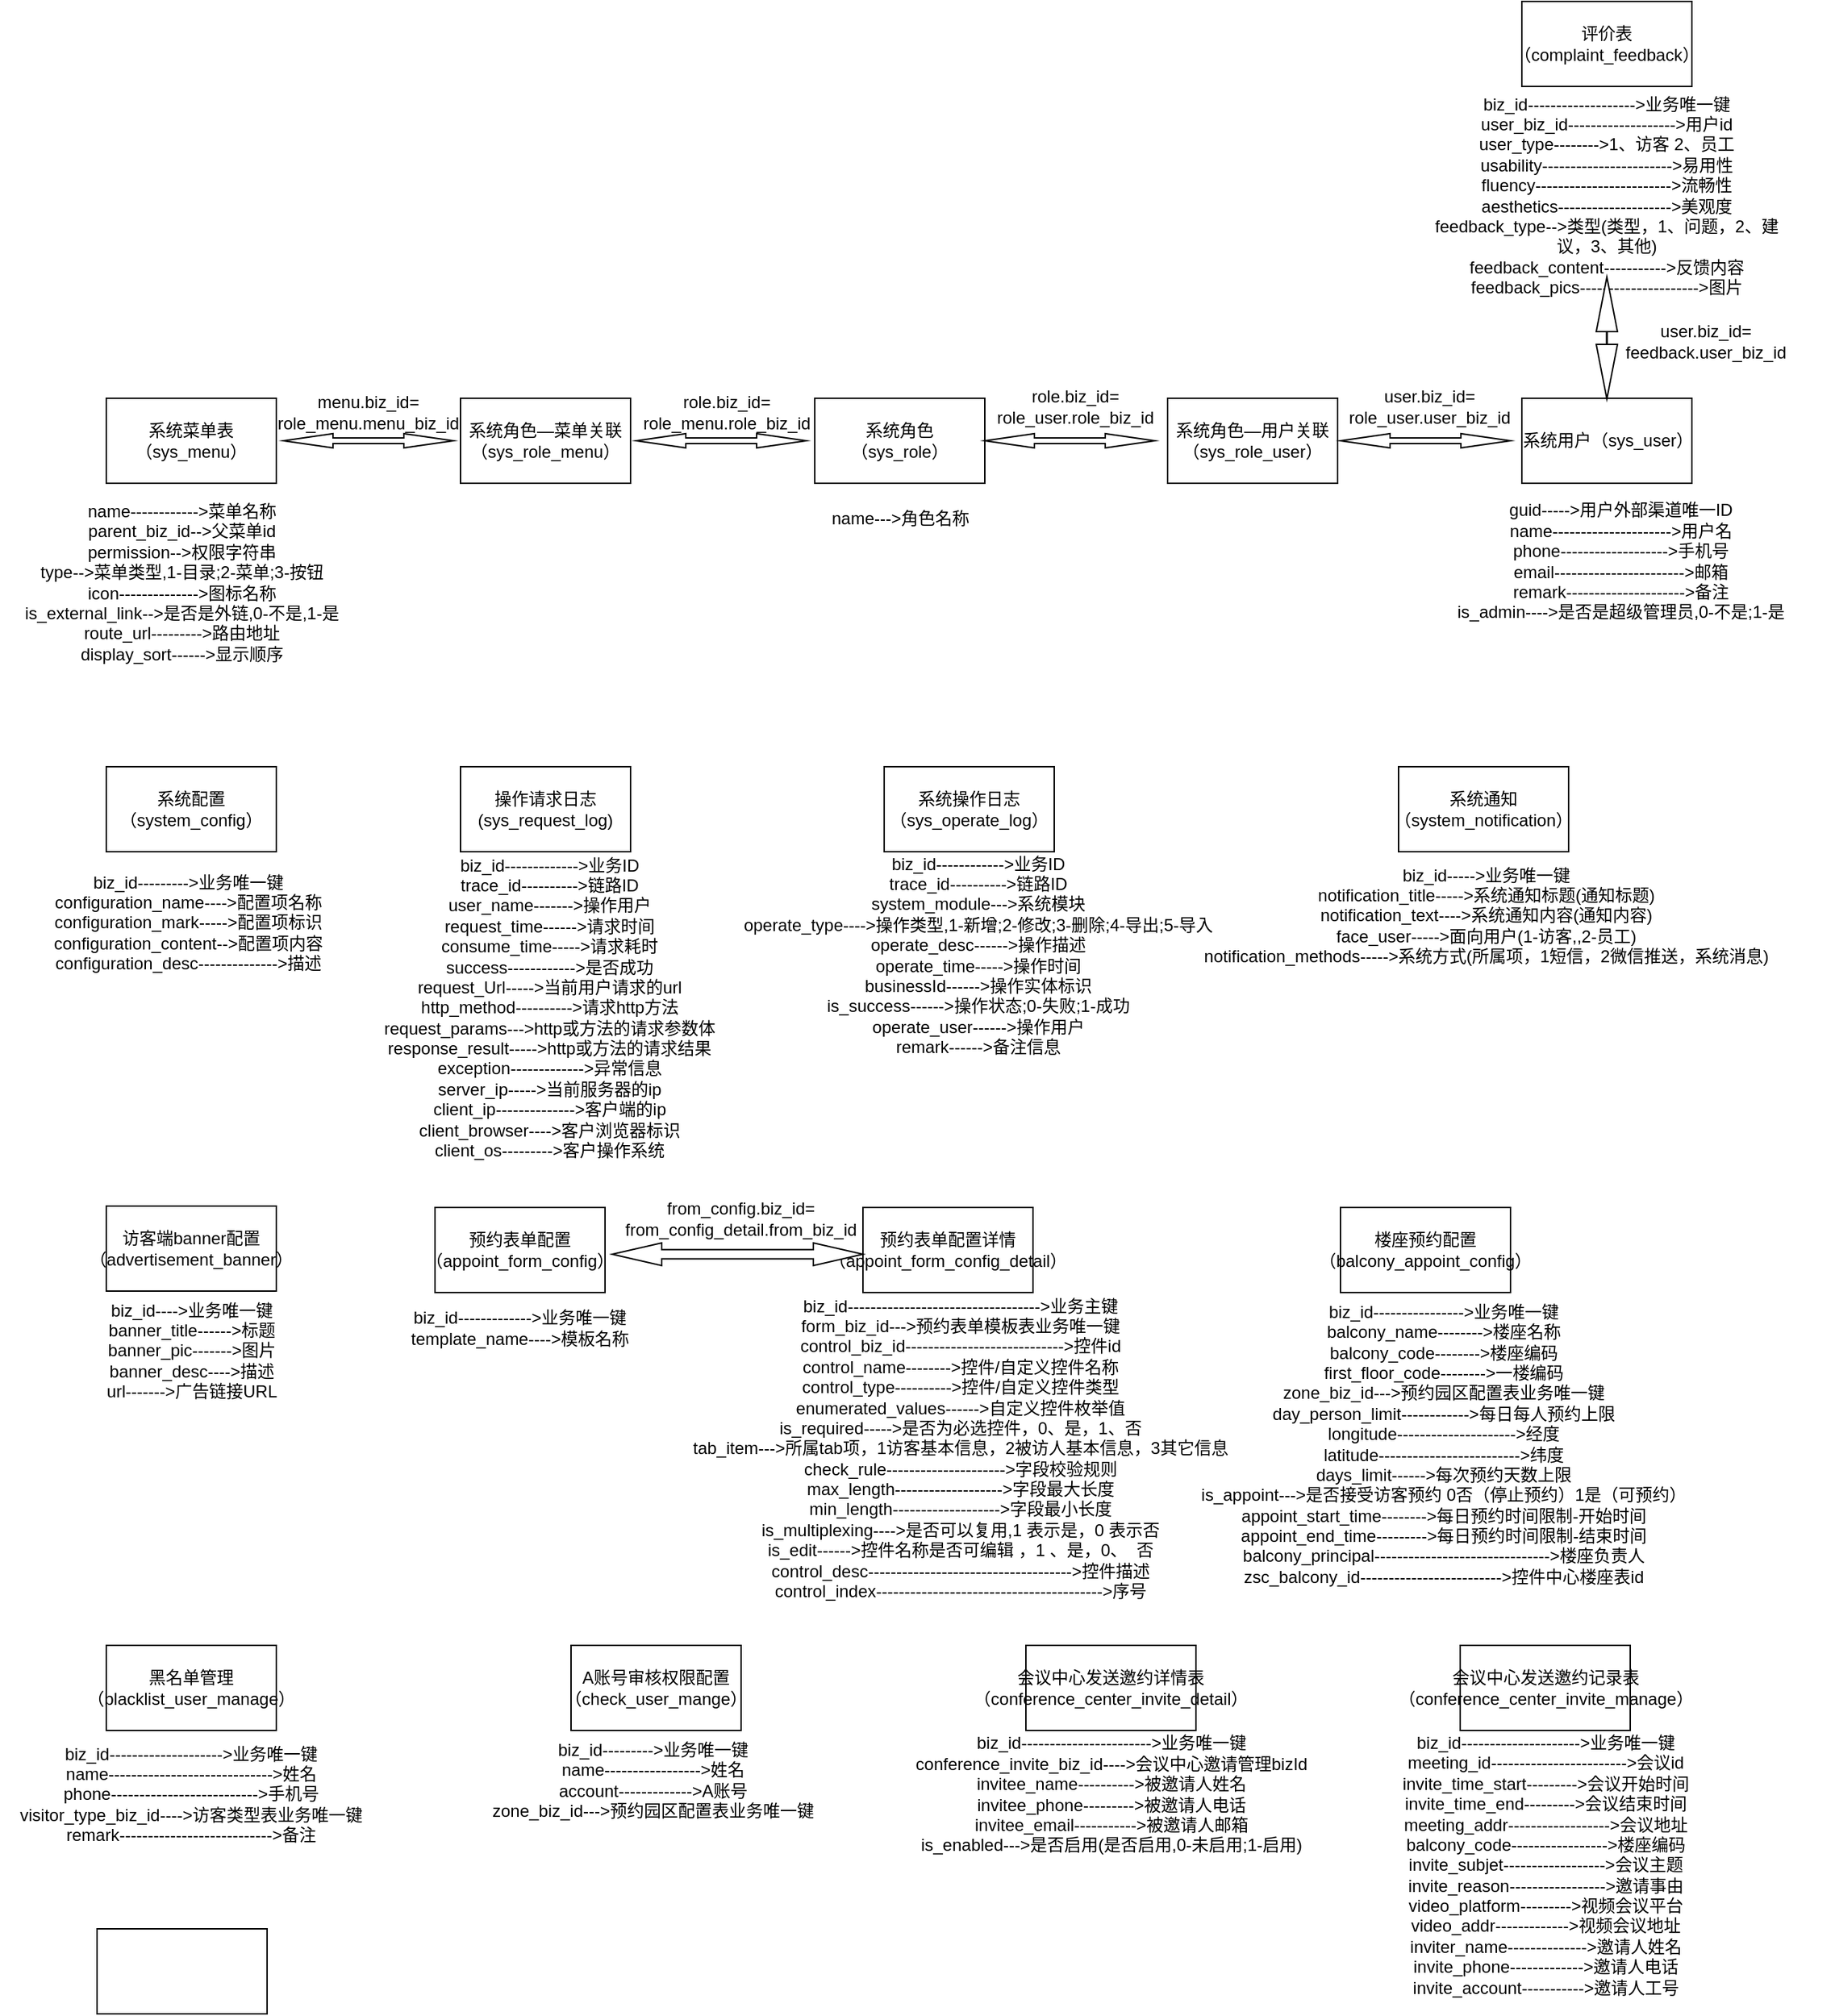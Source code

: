 <mxfile version="21.2.1" type="github">
  <diagram name="第 1 页" id="S5CsdBfcWxi_x1L4hnpd">
    <mxGraphModel dx="1621" dy="1020" grid="1" gridSize="10" guides="1" tooltips="1" connect="1" arrows="1" fold="1" page="0" pageScale="1" pageWidth="827" pageHeight="1169" math="0" shadow="0">
      <root>
        <mxCell id="0" />
        <mxCell id="1" parent="0" />
        <mxCell id="8aJ3rFpo03X7Fq3H-rf9-1" value="系统菜单表&lt;br&gt;（sys_menu）" style="rounded=0;whiteSpace=wrap;html=1;" vertex="1" parent="1">
          <mxGeometry x="-69" y="70" width="120" height="60" as="geometry" />
        </mxCell>
        <mxCell id="8aJ3rFpo03X7Fq3H-rf9-2" value="系统操作日志&lt;br&gt;（sys_operate_log）" style="rounded=0;whiteSpace=wrap;html=1;" vertex="1" parent="1">
          <mxGeometry x="480" y="330" width="120" height="60" as="geometry" />
        </mxCell>
        <mxCell id="8aJ3rFpo03X7Fq3H-rf9-3" value="操作请求日志(sys_request_log)" style="rounded=0;whiteSpace=wrap;html=1;" vertex="1" parent="1">
          <mxGeometry x="181" y="330" width="120" height="60" as="geometry" />
        </mxCell>
        <mxCell id="8aJ3rFpo03X7Fq3H-rf9-4" value="系统角色&lt;br&gt;（sys_role）" style="rounded=0;whiteSpace=wrap;html=1;" vertex="1" parent="1">
          <mxGeometry x="431" y="70" width="120" height="60" as="geometry" />
        </mxCell>
        <mxCell id="8aJ3rFpo03X7Fq3H-rf9-5" value="系统角色—菜单关联&lt;br&gt;（sys_role_menu）" style="rounded=0;whiteSpace=wrap;html=1;" vertex="1" parent="1">
          <mxGeometry x="181" y="70" width="120" height="60" as="geometry" />
        </mxCell>
        <mxCell id="8aJ3rFpo03X7Fq3H-rf9-6" value="系统角色—用户关联&lt;br&gt;（sys_role_user）" style="rounded=0;whiteSpace=wrap;html=1;" vertex="1" parent="1">
          <mxGeometry x="680" y="70" width="120" height="60" as="geometry" />
        </mxCell>
        <mxCell id="8aJ3rFpo03X7Fq3H-rf9-7" value="系统用户（sys_user）" style="rounded=0;whiteSpace=wrap;html=1;" vertex="1" parent="1">
          <mxGeometry x="930" y="70" width="120" height="60" as="geometry" />
        </mxCell>
        <mxCell id="8aJ3rFpo03X7Fq3H-rf9-8" value="系统配置&lt;br&gt;（system_config）" style="rounded=0;whiteSpace=wrap;html=1;" vertex="1" parent="1">
          <mxGeometry x="-69" y="330" width="120" height="60" as="geometry" />
        </mxCell>
        <mxCell id="8aJ3rFpo03X7Fq3H-rf9-9" value="系统通知&lt;br&gt;（system_notification）" style="rounded=0;whiteSpace=wrap;html=1;" vertex="1" parent="1">
          <mxGeometry x="843" y="330" width="120" height="60" as="geometry" />
        </mxCell>
        <mxCell id="8aJ3rFpo03X7Fq3H-rf9-10" value="" style="html=1;shadow=0;dashed=0;align=center;verticalAlign=middle;shape=mxgraph.arrows2.twoWayArrow;dy=0.6;dx=35;" vertex="1" parent="1">
          <mxGeometry x="56" y="95" width="120" height="10" as="geometry" />
        </mxCell>
        <mxCell id="8aJ3rFpo03X7Fq3H-rf9-11" value="menu.biz_id=&lt;br&gt;role_menu.menu_biz_id" style="text;strokeColor=none;align=center;fillColor=none;html=1;verticalAlign=middle;whiteSpace=wrap;rounded=0;" vertex="1" parent="1">
          <mxGeometry x="86" y="65" width="60" height="30" as="geometry" />
        </mxCell>
        <mxCell id="8aJ3rFpo03X7Fq3H-rf9-12" value="" style="html=1;shadow=0;dashed=0;align=center;verticalAlign=middle;shape=mxgraph.arrows2.twoWayArrow;dy=0.6;dx=35;" vertex="1" parent="1">
          <mxGeometry x="305" y="95" width="120" height="10" as="geometry" />
        </mxCell>
        <mxCell id="8aJ3rFpo03X7Fq3H-rf9-13" value="role.biz_id=&lt;br&gt;role_menu.role_biz_id" style="text;strokeColor=none;align=center;fillColor=none;html=1;verticalAlign=middle;whiteSpace=wrap;rounded=0;" vertex="1" parent="1">
          <mxGeometry x="339" y="65" width="60" height="30" as="geometry" />
        </mxCell>
        <mxCell id="8aJ3rFpo03X7Fq3H-rf9-14" value="" style="html=1;shadow=0;dashed=0;align=center;verticalAlign=middle;shape=mxgraph.arrows2.twoWayArrow;dy=0.6;dx=35;" vertex="1" parent="1">
          <mxGeometry x="551" y="95" width="120" height="10" as="geometry" />
        </mxCell>
        <mxCell id="8aJ3rFpo03X7Fq3H-rf9-15" value="role.biz_id=&lt;br&gt;role_user.role_biz_id" style="text;strokeColor=none;align=center;fillColor=none;html=1;verticalAlign=middle;whiteSpace=wrap;rounded=0;" vertex="1" parent="1">
          <mxGeometry x="585" y="61" width="60" height="30" as="geometry" />
        </mxCell>
        <mxCell id="8aJ3rFpo03X7Fq3H-rf9-16" value="" style="html=1;shadow=0;dashed=0;align=center;verticalAlign=middle;shape=mxgraph.arrows2.twoWayArrow;dy=0.6;dx=35;" vertex="1" parent="1">
          <mxGeometry x="802" y="95" width="120" height="10" as="geometry" />
        </mxCell>
        <mxCell id="8aJ3rFpo03X7Fq3H-rf9-17" value="user.biz_id=&lt;br&gt;role_user.user_biz_id" style="text;strokeColor=none;align=center;fillColor=none;html=1;verticalAlign=middle;whiteSpace=wrap;rounded=0;" vertex="1" parent="1">
          <mxGeometry x="835" y="61" width="60" height="30" as="geometry" />
        </mxCell>
        <mxCell id="8aJ3rFpo03X7Fq3H-rf9-19" value="name------------&amp;gt;菜单名称&lt;br&gt;parent_biz_id--&amp;gt;父菜单id&lt;br&gt;permission--&amp;gt;权限字符串&lt;br&gt;type--&amp;gt;菜单类型,1-目录;2-菜单;3-按钮&lt;br&gt;icon--------------&amp;gt;图标名称&lt;br&gt;is_external_link--&amp;gt;是否是外链,0-不是,1-是&lt;br&gt;route_url---------&amp;gt;路由地址&lt;br&gt;display_sort------&amp;gt;显示顺序" style="text;strokeColor=none;align=center;fillColor=none;html=1;verticalAlign=middle;whiteSpace=wrap;rounded=0;" vertex="1" parent="1">
          <mxGeometry x="-140" y="130" width="249" height="140" as="geometry" />
        </mxCell>
        <mxCell id="8aJ3rFpo03X7Fq3H-rf9-20" value="name---&amp;gt;角色名称" style="text;strokeColor=none;align=center;fillColor=none;html=1;verticalAlign=middle;whiteSpace=wrap;rounded=0;" vertex="1" parent="1">
          <mxGeometry x="432" y="140" width="119" height="30" as="geometry" />
        </mxCell>
        <mxCell id="8aJ3rFpo03X7Fq3H-rf9-21" value="guid-----&amp;gt;用户外部渠道唯一ID&lt;br&gt;name---------------------&amp;gt;用户名&lt;br&gt;phone-------------------&amp;gt;手机号&lt;br&gt;email-----------------------&amp;gt;邮箱&lt;br&gt;remark---------------------&amp;gt;备注&lt;br&gt;is_admin----&amp;gt;是否是超级管理员,0-不是;1-是" style="text;strokeColor=none;align=center;fillColor=none;html=1;verticalAlign=middle;whiteSpace=wrap;rounded=0;" vertex="1" parent="1">
          <mxGeometry x="860" y="120" width="280" height="130" as="geometry" />
        </mxCell>
        <mxCell id="8aJ3rFpo03X7Fq3H-rf9-22" value="biz_id---------&amp;gt;业务唯一键&lt;br&gt;configuration_name----&amp;gt;配置项名称&lt;br&gt;configuration_mark-----&amp;gt;配置项标识&lt;br&gt;configuration_content--&amp;gt;配置项内容configuration_desc--------------&amp;gt;描述" style="text;strokeColor=none;align=center;fillColor=none;html=1;verticalAlign=middle;whiteSpace=wrap;rounded=0;" vertex="1" parent="1">
          <mxGeometry x="-131" y="390" width="240" height="100" as="geometry" />
        </mxCell>
        <mxCell id="8aJ3rFpo03X7Fq3H-rf9-23" value="biz_id-------------&amp;gt;业务ID&lt;br&gt;trace_id----------&amp;gt;链路ID&lt;br&gt;user_name-------&amp;gt;操作用户&lt;br&gt;request_time------&amp;gt;请求时间&lt;br&gt;consume_time-----&amp;gt;请求耗时&lt;br&gt;success------------&amp;gt;是否成功&lt;br&gt;request_Url-----&amp;gt;当前用户请求的url&lt;br&gt;http_method----------&amp;gt;请求http方法&lt;br&gt;request_params---&amp;gt;http或方法的请求参数体&lt;br&gt;response_result-----&amp;gt;http或方法的请求结果&lt;br&gt;exception-------------&amp;gt;异常信息&lt;br&gt;server_ip-----&amp;gt;当前服务器的ip&lt;br&gt;client_ip--------------&amp;gt;客户端的ip&lt;br&gt;client_browser----&amp;gt;客户浏览器标识&lt;br&gt;client_os---------&amp;gt;客户操作系统" style="text;strokeColor=none;align=center;fillColor=none;html=1;verticalAlign=middle;whiteSpace=wrap;rounded=0;" vertex="1" parent="1">
          <mxGeometry x="109" y="380" width="270" height="240" as="geometry" />
        </mxCell>
        <mxCell id="8aJ3rFpo03X7Fq3H-rf9-24" value="biz_id------------&amp;gt;业务ID&lt;br&gt;trace_id----------&amp;gt;链路ID&lt;br&gt;system_module---&amp;gt;系统模块&lt;br&gt;operate_type----&amp;gt;操作类型,1-新增;2-修改;3-删除;4-导出;5-导入&lt;br&gt;operate_desc------&amp;gt;操作描述&lt;br&gt;operate_time-----&amp;gt;操作时间&lt;br&gt;businessId------&amp;gt;操作实体标识&lt;br&gt;is_success------&amp;gt;操作状态;0-失败;1-成功&lt;br&gt;operate_user------&amp;gt;操作用户&lt;br&gt;remark------&amp;gt;备注信息" style="text;strokeColor=none;align=center;fillColor=none;html=1;verticalAlign=middle;whiteSpace=wrap;rounded=0;" vertex="1" parent="1">
          <mxGeometry x="379" y="360" width="335" height="205" as="geometry" />
        </mxCell>
        <mxCell id="8aJ3rFpo03X7Fq3H-rf9-25" value="biz_id-----&amp;gt;业务唯一键&lt;br&gt;notification_title-----&amp;gt;系统通知标题(通知标题)&lt;br&gt;notification_text----&amp;gt;系统通知内容(通知内容)&lt;br&gt;face_user-----&amp;gt;面向用户(1-访客,,2-员工)&lt;br&gt;notification_methods-----&amp;gt;系统方式(所属项，1短信，2微信推送，系统消息)&lt;br&gt;" style="text;strokeColor=none;align=center;fillColor=none;html=1;verticalAlign=middle;whiteSpace=wrap;rounded=0;" vertex="1" parent="1">
          <mxGeometry x="700" y="330" width="410" height="210" as="geometry" />
        </mxCell>
        <mxCell id="8aJ3rFpo03X7Fq3H-rf9-26" value="访客端banner配置&lt;br&gt;（advertisement_banner）" style="rounded=0;whiteSpace=wrap;html=1;" vertex="1" parent="1">
          <mxGeometry x="-69" y="640" width="120" height="60" as="geometry" />
        </mxCell>
        <mxCell id="8aJ3rFpo03X7Fq3H-rf9-27" value="biz_id----&amp;gt;业务唯一键&lt;br&gt;banner_title------&amp;gt;标题&lt;br&gt;banner_pic-------&amp;gt;图片&lt;br&gt;banner_desc----&amp;gt;描述&lt;br&gt;url-------&amp;gt;广告链接URL&lt;br&gt;" style="text;strokeColor=none;align=center;fillColor=none;html=1;verticalAlign=middle;whiteSpace=wrap;rounded=0;" vertex="1" parent="1">
          <mxGeometry x="-109.5" y="682" width="201" height="120" as="geometry" />
        </mxCell>
        <mxCell id="8aJ3rFpo03X7Fq3H-rf9-28" value="预约表单配置&lt;br&gt;（appoint_form_config）" style="rounded=0;whiteSpace=wrap;html=1;" vertex="1" parent="1">
          <mxGeometry x="163" y="641" width="120" height="60" as="geometry" />
        </mxCell>
        <mxCell id="8aJ3rFpo03X7Fq3H-rf9-29" value="biz_id-------------&amp;gt;业务唯一键&lt;br&gt;template_name----&amp;gt;模板名称" style="text;strokeColor=none;align=center;fillColor=none;html=1;verticalAlign=middle;whiteSpace=wrap;rounded=0;" vertex="1" parent="1">
          <mxGeometry x="137.25" y="691" width="171.5" height="70" as="geometry" />
        </mxCell>
        <mxCell id="8aJ3rFpo03X7Fq3H-rf9-31" value="预约表单配置详情&lt;br&gt;（appoint_form_config_detail）" style="rounded=0;whiteSpace=wrap;html=1;" vertex="1" parent="1">
          <mxGeometry x="465" y="641" width="120" height="60" as="geometry" />
        </mxCell>
        <mxCell id="8aJ3rFpo03X7Fq3H-rf9-32" value="biz_id----------------------------------&amp;gt;业务主键&lt;br&gt;form_biz_id---&amp;gt;预约表单模板表业务唯一键&lt;br&gt;control_biz_id----------------------------&amp;gt;控件id&lt;br&gt;control_name--------&amp;gt;控件/自定义控件名称&lt;br&gt;control_type----------&amp;gt;控件/自定义控件类型&lt;br&gt;enumerated_values------&amp;gt;自定义控件枚举值&lt;br&gt;is_required-----&amp;gt;是否为必选控件，0、是，1、否&lt;br&gt;tab_item---&amp;gt;所属tab项，1访客基本信息，2被访人基本信息，3其它信息&lt;br&gt;check_rule---------------------&amp;gt;字段校验规则&lt;br&gt;max_length-------------------&amp;gt;字段最大长度&lt;br&gt;min_length-------------------&amp;gt;字段最小长度&lt;br&gt;is_multiplexing----&amp;gt;是否可以复用,1 表示是，0 表示否&lt;br&gt;is_edit------&amp;gt;控件名称是否可编辑 ，1 、是，0、&amp;nbsp; 否&lt;br&gt;control_desc------------------------------------&amp;gt;控件描述&lt;br&gt;control_index----------------------------------------&amp;gt;序号" style="text;strokeColor=none;align=center;fillColor=none;html=1;verticalAlign=middle;whiteSpace=wrap;rounded=0;" vertex="1" parent="1">
          <mxGeometry x="339" y="706" width="390" height="210" as="geometry" />
        </mxCell>
        <mxCell id="8aJ3rFpo03X7Fq3H-rf9-33" value="" style="html=1;shadow=0;dashed=0;align=center;verticalAlign=middle;shape=mxgraph.arrows2.twoWayArrow;dy=0.6;dx=35;" vertex="1" parent="1">
          <mxGeometry x="288" y="666" width="177" height="16" as="geometry" />
        </mxCell>
        <mxCell id="8aJ3rFpo03X7Fq3H-rf9-34" value="from_config.biz_id=&lt;br&gt;from_config_detail.from_biz_id" style="text;strokeColor=none;align=center;fillColor=none;html=1;verticalAlign=middle;whiteSpace=wrap;rounded=0;" vertex="1" parent="1">
          <mxGeometry x="291.5" y="613" width="173.5" height="71" as="geometry" />
        </mxCell>
        <mxCell id="8aJ3rFpo03X7Fq3H-rf9-35" value="楼座预约配置&lt;br&gt;（balcony_appoint_config）" style="rounded=0;whiteSpace=wrap;html=1;" vertex="1" parent="1">
          <mxGeometry x="802" y="641" width="120" height="60" as="geometry" />
        </mxCell>
        <mxCell id="8aJ3rFpo03X7Fq3H-rf9-36" value="biz_id----------------&amp;gt;业务唯一键&lt;br&gt;balcony_name--------&amp;gt;楼座名称&lt;br&gt;balcony_code--------&amp;gt;楼座编码&lt;br&gt;first_floor_code--------&amp;gt;一楼编码&lt;br&gt;zone_biz_id---&amp;gt;预约园区配置表业务唯一键&lt;br&gt;day_person_limit------------&amp;gt;每日每人预约上限&lt;br&gt;longitude---------------------&amp;gt;经度&lt;br&gt;latitude-------------------------&amp;gt;纬度&lt;br&gt;days_limit------&amp;gt;每次预约天数上限&lt;br&gt;is_appoint---&amp;gt;是否接受访客预约 0否（停止预约）1是（可预约）&lt;br&gt;appoint_start_time--------&amp;gt;每日预约时间限制-开始时间&lt;br&gt;appoint_end_time---------&amp;gt;每日预约时间限制-结束时间&lt;br&gt;balcony_principal-------------------------------&amp;gt;楼座负责人&lt;br&gt;zsc_balcony_id-------------------------&amp;gt;控件中心楼座表id" style="text;strokeColor=none;align=center;fillColor=none;html=1;verticalAlign=middle;whiteSpace=wrap;rounded=0;" vertex="1" parent="1">
          <mxGeometry x="690" y="703" width="370" height="209" as="geometry" />
        </mxCell>
        <mxCell id="8aJ3rFpo03X7Fq3H-rf9-37" value="黑名单管理&lt;br&gt;（blacklist_user_manage）" style="rounded=0;whiteSpace=wrap;html=1;" vertex="1" parent="1">
          <mxGeometry x="-69" y="950" width="120" height="60" as="geometry" />
        </mxCell>
        <mxCell id="8aJ3rFpo03X7Fq3H-rf9-38" value="biz_id--------------------&amp;gt;业务唯一键&lt;br&gt;name-----------------------------&amp;gt;姓名&lt;br&gt;phone--------------------------&amp;gt;手机号&lt;br&gt;visitor_type_biz_id----&amp;gt;访客类型表业务唯一键&lt;br&gt;remark---------------------------&amp;gt;备注" style="text;strokeColor=none;align=center;fillColor=none;html=1;verticalAlign=middle;whiteSpace=wrap;rounded=0;" vertex="1" parent="1">
          <mxGeometry x="-144" y="1000" width="270" height="110" as="geometry" />
        </mxCell>
        <mxCell id="8aJ3rFpo03X7Fq3H-rf9-39" value="A账号审核权限配置&lt;br&gt;（check_user_mange）" style="rounded=0;whiteSpace=wrap;html=1;" vertex="1" parent="1">
          <mxGeometry x="259" y="950" width="120" height="60" as="geometry" />
        </mxCell>
        <mxCell id="8aJ3rFpo03X7Fq3H-rf9-40" value="biz_id---------&amp;gt;业务唯一键&lt;br&gt;name-----------------&amp;gt;姓名&lt;br&gt;account-------------&amp;gt;A账号&lt;br&gt;zone_biz_id---&amp;gt;预约园区配置表业务唯一键&lt;br&gt;" style="text;strokeColor=none;align=center;fillColor=none;html=1;verticalAlign=middle;whiteSpace=wrap;rounded=0;" vertex="1" parent="1">
          <mxGeometry x="190" y="1000" width="254" height="90" as="geometry" />
        </mxCell>
        <mxCell id="8aJ3rFpo03X7Fq3H-rf9-41" value="评价表&lt;br&gt;（complaint_feedback）" style="rounded=0;whiteSpace=wrap;html=1;" vertex="1" parent="1">
          <mxGeometry x="930" y="-210" width="120" height="60" as="geometry" />
        </mxCell>
        <mxCell id="8aJ3rFpo03X7Fq3H-rf9-42" value="biz_id-------------------&amp;gt;业务唯一键&lt;br&gt;user_biz_id-------------------&amp;gt;用户id&lt;br&gt;user_type--------&amp;gt;1、访客 2、员工&lt;br&gt;usability-----------------------&amp;gt;易用性&lt;br&gt;fluency------------------------&amp;gt;流畅性&lt;br&gt;aesthetics--------------------&amp;gt;美观度&lt;br&gt;feedback_type--&amp;gt;类型(类型，1、问题，2、建议，3、其他)&lt;br&gt;feedback_content-----------&amp;gt;反馈内容&lt;br&gt;feedback_pics---------------------&amp;gt;图片" style="text;strokeColor=none;align=center;fillColor=none;html=1;verticalAlign=middle;whiteSpace=wrap;rounded=0;" vertex="1" parent="1">
          <mxGeometry x="860" y="-153" width="260" height="160" as="geometry" />
        </mxCell>
        <mxCell id="8aJ3rFpo03X7Fq3H-rf9-44" value="" style="html=1;shadow=0;dashed=0;align=center;verticalAlign=middle;shape=mxgraph.arrows2.twoWayArrow;dy=0.97;dx=38.5;rotation=-90;" vertex="1" parent="1">
          <mxGeometry x="947" y="20" width="86" height="15" as="geometry" />
        </mxCell>
        <mxCell id="8aJ3rFpo03X7Fq3H-rf9-45" value="user.biz_id=&lt;br&gt;feedback.user_biz_id" style="text;strokeColor=none;align=center;fillColor=none;html=1;verticalAlign=middle;whiteSpace=wrap;rounded=0;" vertex="1" parent="1">
          <mxGeometry x="970" y="-5" width="180" height="70" as="geometry" />
        </mxCell>
        <mxCell id="8aJ3rFpo03X7Fq3H-rf9-46" value="会议中心发送邀约详情表（conference_center_invite_detail）" style="rounded=0;whiteSpace=wrap;html=1;" vertex="1" parent="1">
          <mxGeometry x="580" y="950" width="120" height="60" as="geometry" />
        </mxCell>
        <mxCell id="8aJ3rFpo03X7Fq3H-rf9-47" value="biz_id-----------------------&amp;gt;业务唯一键&lt;br&gt;conference_invite_biz_id----&amp;gt;会议中心邀请管理bizId&lt;br&gt;invitee_name----------&amp;gt;被邀请人姓名&lt;br&gt;invitee_phone---------&amp;gt;被邀请人电话&lt;br&gt;invitee_email-----------&amp;gt;被邀请人邮箱&lt;br&gt;is_enabled---&amp;gt;是否启用(是否启用,0-未启用;1-启用)&lt;br&gt;" style="text;strokeColor=none;align=center;fillColor=none;html=1;verticalAlign=middle;whiteSpace=wrap;rounded=0;" vertex="1" parent="1">
          <mxGeometry x="495.5" y="965" width="289" height="180" as="geometry" />
        </mxCell>
        <mxCell id="8aJ3rFpo03X7Fq3H-rf9-49" value="会议中心发送邀约记录表（conference_center_invite_manage）" style="rounded=0;whiteSpace=wrap;html=1;" vertex="1" parent="1">
          <mxGeometry x="886.5" y="950" width="120" height="60" as="geometry" />
        </mxCell>
        <mxCell id="8aJ3rFpo03X7Fq3H-rf9-50" value="biz_id---------------------&amp;gt;业务唯一键&lt;br&gt;meeting_id------------------------&amp;gt;会议id&lt;br&gt;invite_time_start---------&amp;gt;会议开始时间&lt;br&gt;invite_time_end---------&amp;gt;会议结束时间&lt;br&gt;meeting_addr------------------&amp;gt;会议地址&lt;br&gt;balcony_code-----------------&amp;gt;楼座编码&lt;br&gt;invite_subjet------------------&amp;gt;会议主题&lt;br&gt;invite_reason-----------------&amp;gt;邀请事由&lt;br&gt;video_platform---------&amp;gt;视频会议平台&lt;br&gt;video_addr-------------&amp;gt;视频会议地址&lt;br&gt;inviter_name--------------&amp;gt;邀请人姓名&lt;br&gt;invite_phone-------------&amp;gt;邀请人电话&lt;br&gt;invite_account-----------&amp;gt;邀请人工号" style="text;strokeColor=none;align=center;fillColor=none;html=1;verticalAlign=middle;whiteSpace=wrap;rounded=0;" vertex="1" parent="1">
          <mxGeometry x="827.5" y="1000" width="238" height="210" as="geometry" />
        </mxCell>
        <mxCell id="8aJ3rFpo03X7Fq3H-rf9-51" value="" style="rounded=0;whiteSpace=wrap;html=1;" vertex="1" parent="1">
          <mxGeometry x="-75.5" y="1150" width="120" height="60" as="geometry" />
        </mxCell>
      </root>
    </mxGraphModel>
  </diagram>
</mxfile>
